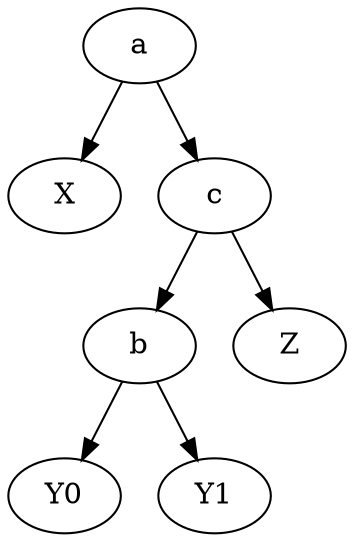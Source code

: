 digraph tree {
  ordering=out;

  0[label="a"]
  1[label="b"]
  2[label="c"]
  3[label="X"]
  4[label="Y0"]
  5[label="Y1"]
  6[label="Z"]

  0 -> 3
  0 -> 2
  2 -> 1
  1 -> 4
  1 -> 5
  2 -> 6
}
